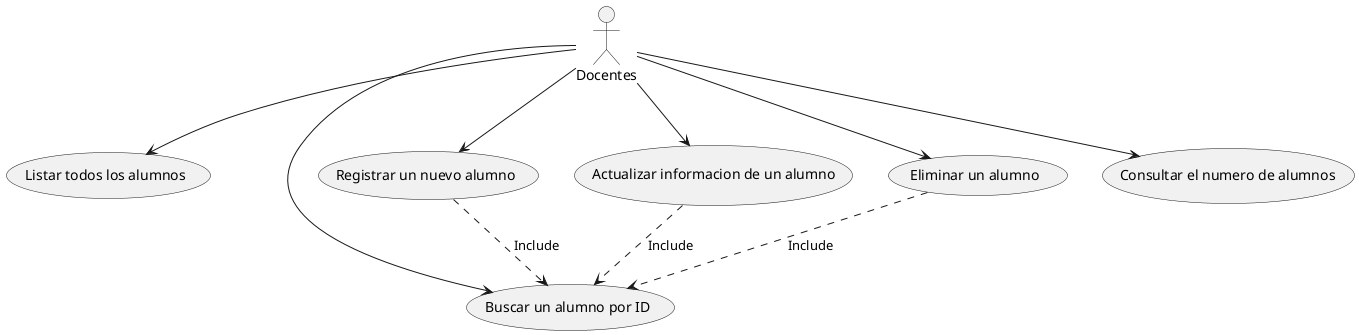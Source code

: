 @startuml
:Docentes:
:Docentes: --> (Listar todos los alumnos)
:Docentes: --> (Buscar un alumno por ID)
:Docentes: --> (Registrar un nuevo alumno)
:Docentes: --> (Actualizar informacion de un alumno)
:Docentes: --> (Eliminar un alumno)
:Docentes: --> (Consultar el numero de alumnos)

(Registrar un nuevo alumno) ..> (Buscar un alumno por ID): Include
(Actualizar informacion de un alumno) ..> (Buscar un alumno por ID): Include
(Eliminar un alumno) ..> (Buscar un alumno por ID): Include

@enduml
